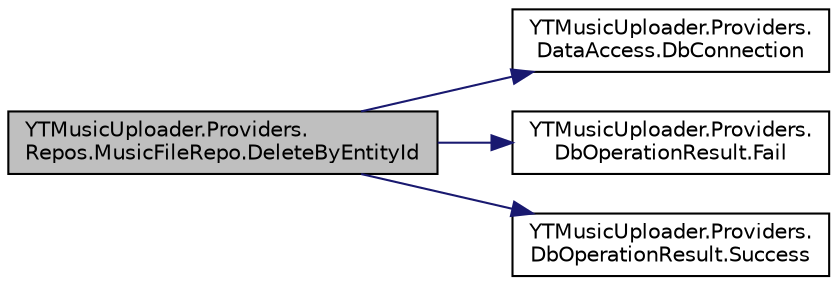 digraph "YTMusicUploader.Providers.Repos.MusicFileRepo.DeleteByEntityId"
{
 // LATEX_PDF_SIZE
  edge [fontname="Helvetica",fontsize="10",labelfontname="Helvetica",labelfontsize="10"];
  node [fontname="Helvetica",fontsize="10",shape=record];
  rankdir="LR";
  Node1 [label="YTMusicUploader.Providers.\lRepos.MusicFileRepo.DeleteByEntityId",height=0.2,width=0.4,color="black", fillcolor="grey75", style="filled", fontcolor="black",tooltip="Destroy a Music File entry from the database via it's YT Music EntityId"];
  Node1 -> Node2 [color="midnightblue",fontsize="10",style="solid"];
  Node2 [label="YTMusicUploader.Providers.\lDataAccess.DbConnection",height=0.2,width=0.4,color="black", fillcolor="white", style="filled",URL="$d7/d1f/class_y_t_music_uploader_1_1_providers_1_1_data_access.html#ac9ee0f646d725d0ccebc213c38d4b996",tooltip="Create an SQLite connection to the database file in the users AppData path"];
  Node1 -> Node3 [color="midnightblue",fontsize="10",style="solid"];
  Node3 [label="YTMusicUploader.Providers.\lDbOperationResult.Fail",height=0.2,width=0.4,color="black", fillcolor="white", style="filled",URL="$d0/d1c/class_y_t_music_uploader_1_1_providers_1_1_db_operation_result.html#a294611423979cc1924b6436a62a5333f",tooltip="Database process execution and query result object for 'failure'. Contains the error reason and the t..."];
  Node1 -> Node4 [color="midnightblue",fontsize="10",style="solid"];
  Node4 [label="YTMusicUploader.Providers.\lDbOperationResult.Success",height=0.2,width=0.4,color="black", fillcolor="white", style="filled",URL="$d0/d1c/class_y_t_music_uploader_1_1_providers_1_1_db_operation_result.html#a7d211fda363a2bc57c5bc92991d4b39d",tooltip="Database process execution and query result object for 'success'. Contains the time taken to perform ..."];
}
